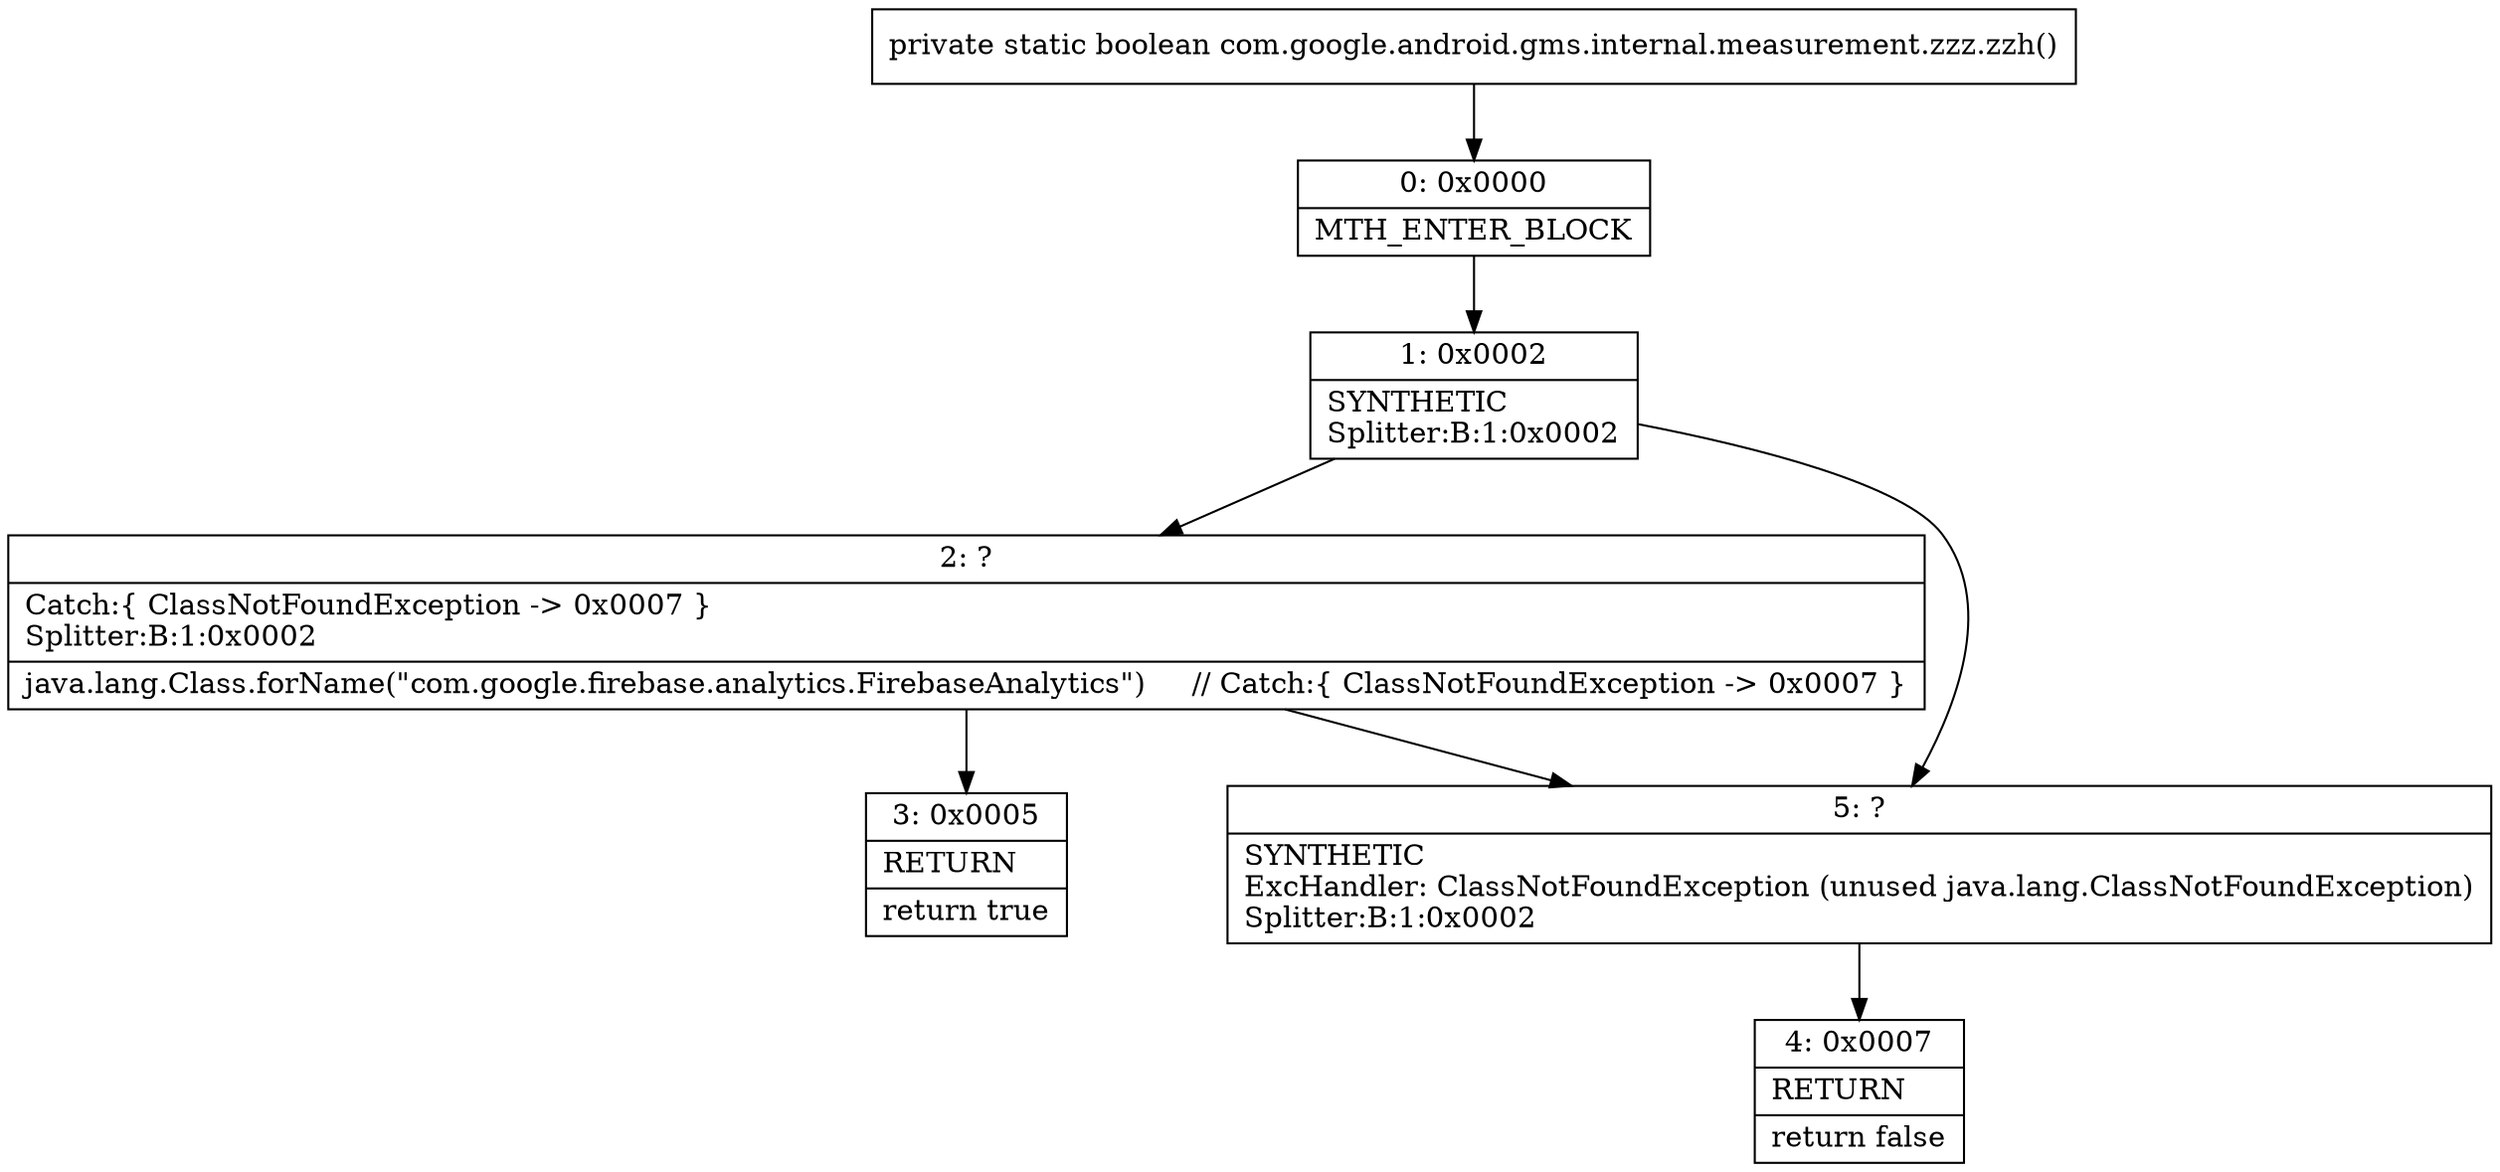 digraph "CFG forcom.google.android.gms.internal.measurement.zzz.zzh()Z" {
Node_0 [shape=record,label="{0\:\ 0x0000|MTH_ENTER_BLOCK\l}"];
Node_1 [shape=record,label="{1\:\ 0x0002|SYNTHETIC\lSplitter:B:1:0x0002\l}"];
Node_2 [shape=record,label="{2\:\ ?|Catch:\{ ClassNotFoundException \-\> 0x0007 \}\lSplitter:B:1:0x0002\l|java.lang.Class.forName(\"com.google.firebase.analytics.FirebaseAnalytics\")     \/\/ Catch:\{ ClassNotFoundException \-\> 0x0007 \}\l}"];
Node_3 [shape=record,label="{3\:\ 0x0005|RETURN\l|return true\l}"];
Node_4 [shape=record,label="{4\:\ 0x0007|RETURN\l|return false\l}"];
Node_5 [shape=record,label="{5\:\ ?|SYNTHETIC\lExcHandler: ClassNotFoundException (unused java.lang.ClassNotFoundException)\lSplitter:B:1:0x0002\l}"];
MethodNode[shape=record,label="{private static boolean com.google.android.gms.internal.measurement.zzz.zzh() }"];
MethodNode -> Node_0;
Node_0 -> Node_1;
Node_1 -> Node_2;
Node_1 -> Node_5;
Node_2 -> Node_3;
Node_2 -> Node_5;
Node_5 -> Node_4;
}

